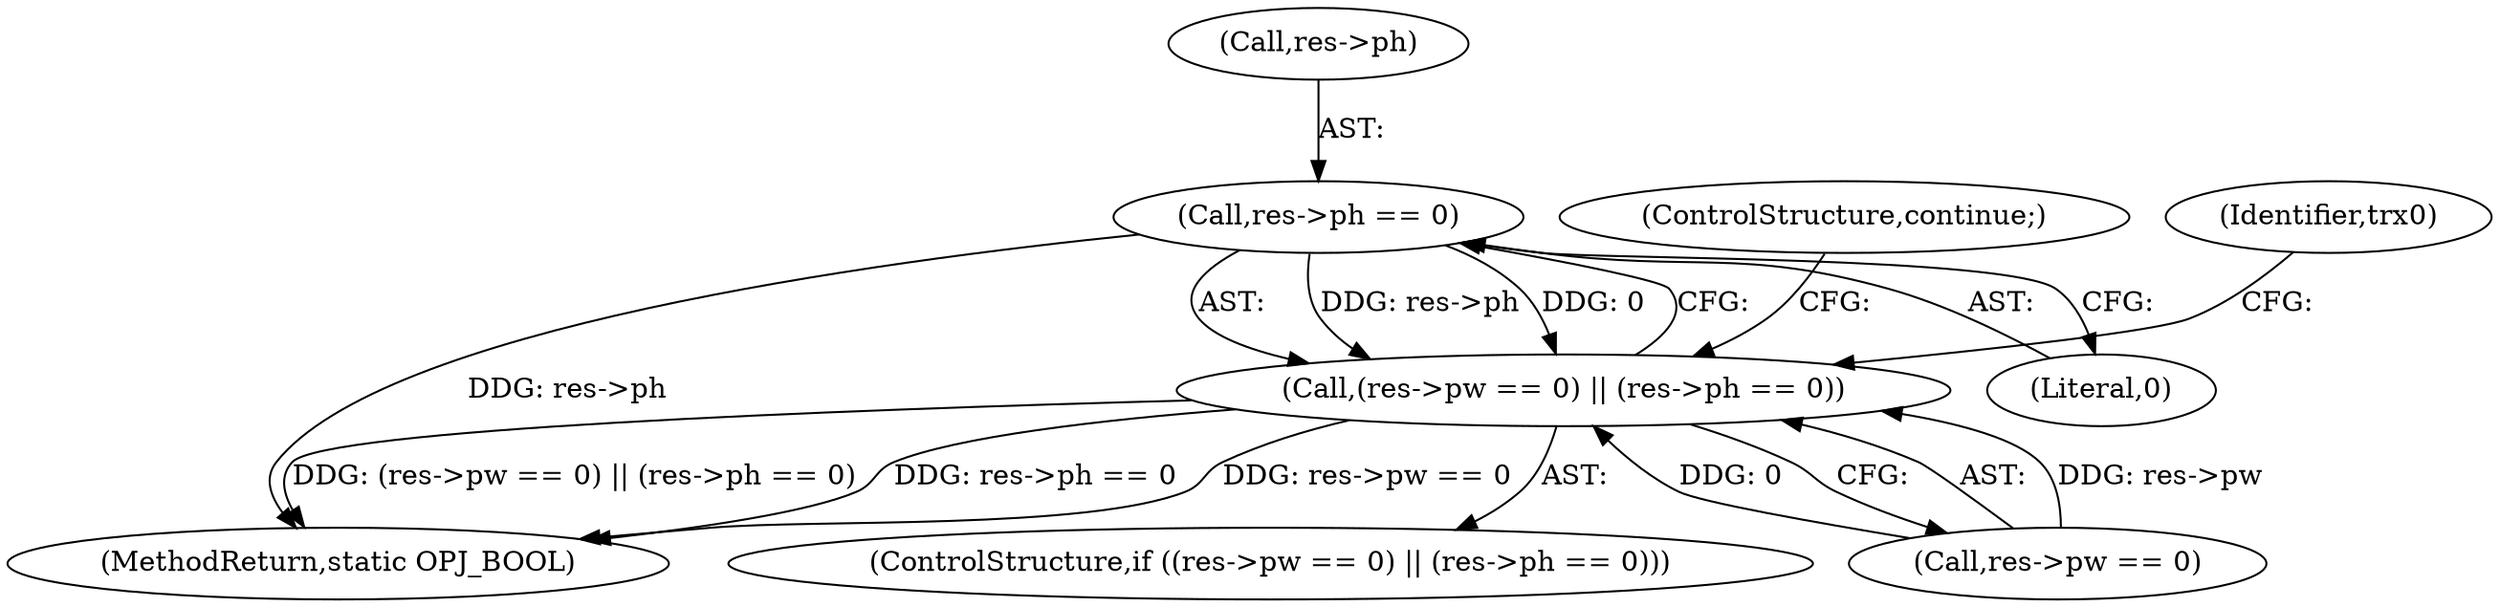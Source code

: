 digraph "0_openjpeg_d27ccf01c68a31ad62b33d2dc1ba2bb1eeaafe7b@pointer" {
"1000634" [label="(Call,res->ph == 0)"];
"1000628" [label="(Call,(res->pw == 0) || (res->ph == 0))"];
"1000797" [label="(MethodReturn,static OPJ_BOOL)"];
"1000628" [label="(Call,(res->pw == 0) || (res->ph == 0))"];
"1000635" [label="(Call,res->ph)"];
"1000638" [label="(Literal,0)"];
"1000627" [label="(ControlStructure,if ((res->pw == 0) || (res->ph == 0)))"];
"1000640" [label="(ControlStructure,continue;)"];
"1000644" [label="(Identifier,trx0)"];
"1000629" [label="(Call,res->pw == 0)"];
"1000634" [label="(Call,res->ph == 0)"];
"1000634" -> "1000628"  [label="AST: "];
"1000634" -> "1000638"  [label="CFG: "];
"1000635" -> "1000634"  [label="AST: "];
"1000638" -> "1000634"  [label="AST: "];
"1000628" -> "1000634"  [label="CFG: "];
"1000634" -> "1000797"  [label="DDG: res->ph"];
"1000634" -> "1000628"  [label="DDG: res->ph"];
"1000634" -> "1000628"  [label="DDG: 0"];
"1000628" -> "1000627"  [label="AST: "];
"1000628" -> "1000629"  [label="CFG: "];
"1000629" -> "1000628"  [label="AST: "];
"1000640" -> "1000628"  [label="CFG: "];
"1000644" -> "1000628"  [label="CFG: "];
"1000628" -> "1000797"  [label="DDG: res->pw == 0"];
"1000628" -> "1000797"  [label="DDG: (res->pw == 0) || (res->ph == 0)"];
"1000628" -> "1000797"  [label="DDG: res->ph == 0"];
"1000629" -> "1000628"  [label="DDG: res->pw"];
"1000629" -> "1000628"  [label="DDG: 0"];
}
